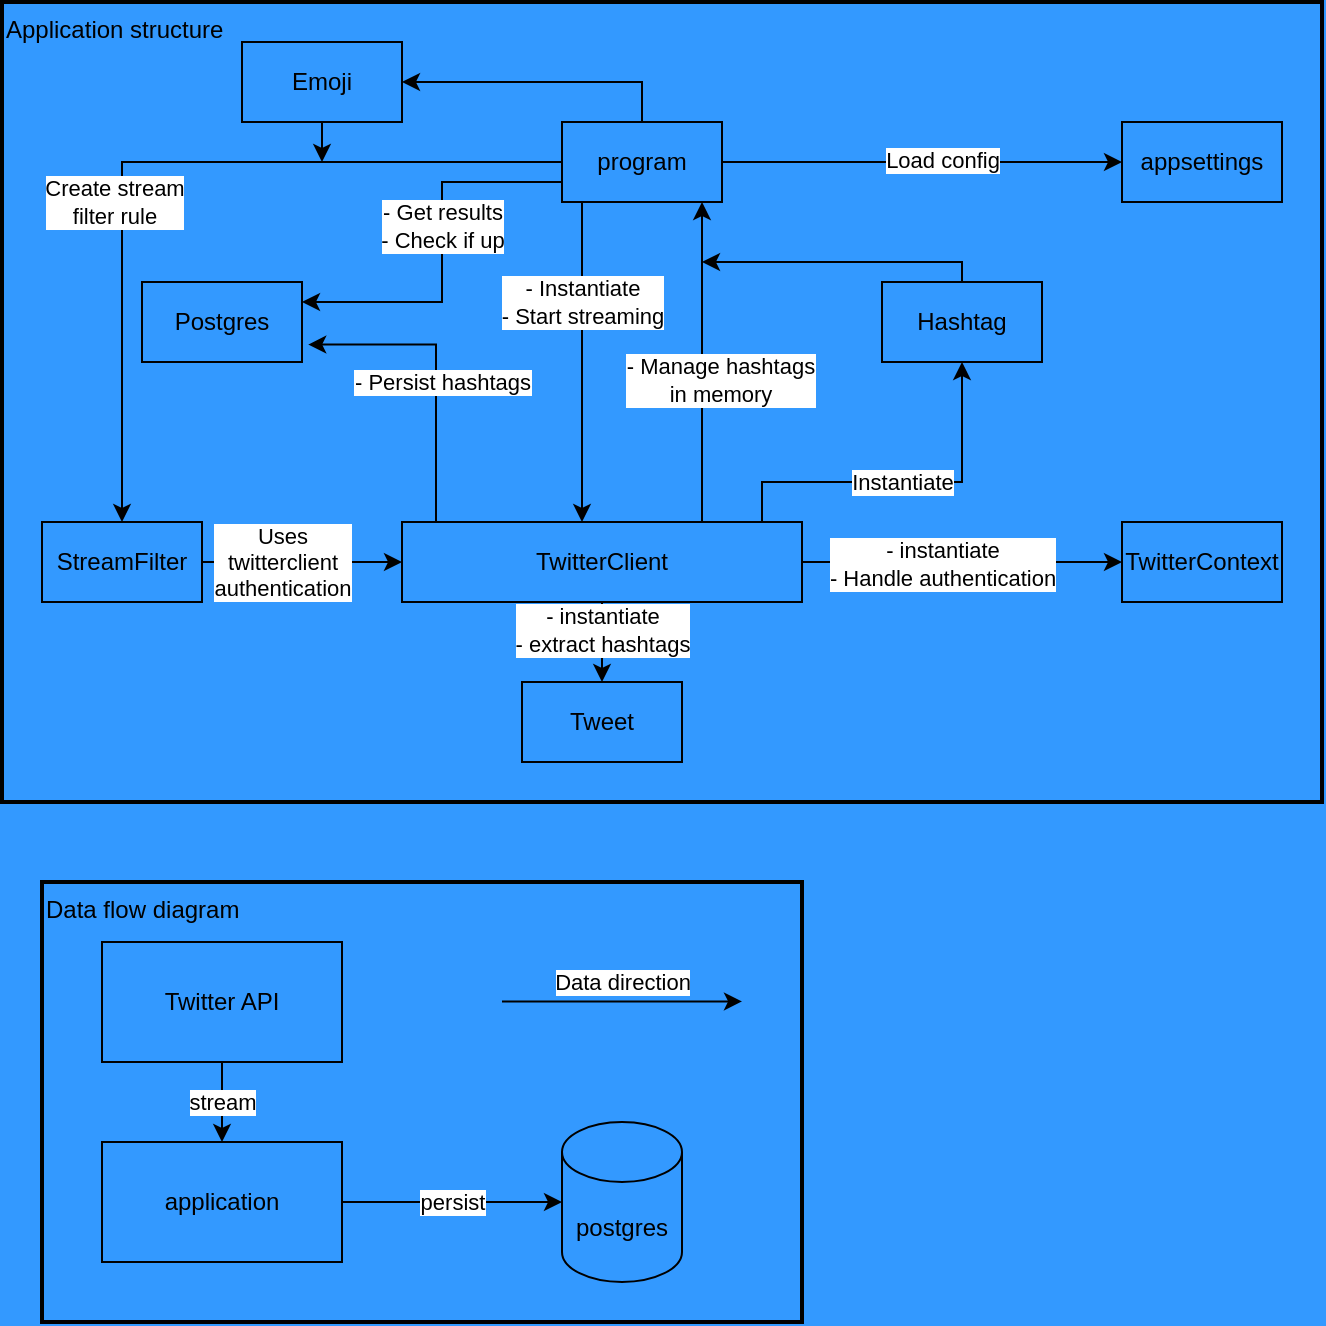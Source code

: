 <mxfile version="14.2.4" type="embed">
    <diagram id="B3LtPdXln3Mm3sqRZGOn" name="Page-1">
        <mxGraphModel dx="1928" dy="750" grid="1" gridSize="10" guides="1" tooltips="1" connect="1" arrows="1" fold="1" page="1" pageScale="1" pageWidth="827" pageHeight="1169" background="#3399FF" math="0" shadow="0">
            <root>
                <mxCell id="0"/>
                <mxCell id="1" parent="0"/>
                <mxCell id="TtvzDJQFdUPKZSvWziJc-46" value="&lt;div&gt;Application structure&lt;br&gt;&lt;/div&gt;" style="rounded=0;whiteSpace=wrap;html=1;fillColor=none;align=left;verticalAlign=top;strokeWidth=2;" parent="1" vertex="1">
                    <mxGeometry y="60" width="660" height="400" as="geometry"/>
                </mxCell>
                <mxCell id="TtvzDJQFdUPKZSvWziJc-8" value="Data flow diagram" style="rounded=0;whiteSpace=wrap;html=1;fillColor=none;verticalAlign=top;align=left;strokeWidth=2;" parent="1" vertex="1">
                    <mxGeometry x="20" y="500" width="380" height="220" as="geometry"/>
                </mxCell>
                <mxCell id="TtvzDJQFdUPKZSvWziJc-5" value="stream" style="edgeStyle=orthogonalEdgeStyle;rounded=0;orthogonalLoop=1;jettySize=auto;html=1;entryX=0.5;entryY=0;entryDx=0;entryDy=0;" parent="1" source="TtvzDJQFdUPKZSvWziJc-1" target="TtvzDJQFdUPKZSvWziJc-2" edge="1">
                    <mxGeometry relative="1" as="geometry"/>
                </mxCell>
                <mxCell id="TtvzDJQFdUPKZSvWziJc-1" value="Twitter API" style="rounded=0;whiteSpace=wrap;html=1;fillColor=none;" parent="1" vertex="1">
                    <mxGeometry x="50" y="530" width="120" height="60" as="geometry"/>
                </mxCell>
                <mxCell id="TtvzDJQFdUPKZSvWziJc-6" value="persist" style="edgeStyle=orthogonalEdgeStyle;rounded=0;orthogonalLoop=1;jettySize=auto;html=1;entryX=0;entryY=0.5;entryDx=0;entryDy=0;entryPerimeter=0;" parent="1" source="TtvzDJQFdUPKZSvWziJc-2" target="TtvzDJQFdUPKZSvWziJc-10" edge="1">
                    <mxGeometry relative="1" as="geometry">
                        <mxPoint x="250" y="680" as="targetPoint"/>
                    </mxGeometry>
                </mxCell>
                <mxCell id="TtvzDJQFdUPKZSvWziJc-2" value="application" style="rounded=0;whiteSpace=wrap;html=1;fillColor=none;" parent="1" vertex="1">
                    <mxGeometry x="50" y="630" width="120" height="60" as="geometry"/>
                </mxCell>
                <mxCell id="TtvzDJQFdUPKZSvWziJc-7" value="Data direction" style="endArrow=classic;html=1;" parent="1" edge="1">
                    <mxGeometry y="10" width="50" height="50" relative="1" as="geometry">
                        <mxPoint x="250" y="559.71" as="sourcePoint"/>
                        <mxPoint x="370" y="559.71" as="targetPoint"/>
                        <mxPoint as="offset"/>
                    </mxGeometry>
                </mxCell>
                <mxCell id="TtvzDJQFdUPKZSvWziJc-19" value="" style="edgeStyle=orthogonalEdgeStyle;rounded=0;orthogonalLoop=1;jettySize=auto;html=1;entryX=0;entryY=0.5;entryDx=0;entryDy=0;" parent="1" source="TtvzDJQFdUPKZSvWziJc-9" target="TtvzDJQFdUPKZSvWziJc-11" edge="1">
                    <mxGeometry relative="1" as="geometry"/>
                </mxCell>
                <mxCell id="TtvzDJQFdUPKZSvWziJc-29" value="Load config" style="edgeLabel;html=1;align=center;verticalAlign=middle;resizable=0;points=[];" parent="TtvzDJQFdUPKZSvWziJc-19" vertex="1" connectable="0">
                    <mxGeometry x="0.094" y="1" relative="1" as="geometry">
                        <mxPoint as="offset"/>
                    </mxGeometry>
                </mxCell>
                <mxCell id="TtvzDJQFdUPKZSvWziJc-20" value="&lt;div&gt;- Instantiate&lt;/div&gt;&lt;div&gt;- Start streaming&lt;br&gt;&lt;/div&gt;" style="edgeStyle=orthogonalEdgeStyle;rounded=0;orthogonalLoop=1;jettySize=auto;html=1;" parent="1" source="TtvzDJQFdUPKZSvWziJc-9" edge="1">
                    <mxGeometry x="-0.375" relative="1" as="geometry">
                        <mxPoint x="290" y="320" as="targetPoint"/>
                        <Array as="points">
                            <mxPoint x="290" y="320"/>
                        </Array>
                        <mxPoint as="offset"/>
                    </mxGeometry>
                </mxCell>
                <mxCell id="TtvzDJQFdUPKZSvWziJc-22" style="edgeStyle=orthogonalEdgeStyle;rounded=0;orthogonalLoop=1;jettySize=auto;html=1;entryX=0.5;entryY=0;entryDx=0;entryDy=0;" parent="1" source="TtvzDJQFdUPKZSvWziJc-9" target="TtvzDJQFdUPKZSvWziJc-15" edge="1">
                    <mxGeometry relative="1" as="geometry"/>
                </mxCell>
                <mxCell id="TtvzDJQFdUPKZSvWziJc-30" value="&lt;div&gt;Create stream&lt;/div&gt;&lt;div&gt;filter rule&lt;br&gt;&lt;/div&gt;" style="edgeLabel;html=1;align=center;verticalAlign=middle;resizable=0;points=[];" parent="TtvzDJQFdUPKZSvWziJc-22" vertex="1" connectable="0">
                    <mxGeometry x="-0.083" y="-1" relative="1" as="geometry">
                        <mxPoint x="-40.67" y="21" as="offset"/>
                    </mxGeometry>
                </mxCell>
                <mxCell id="TtvzDJQFdUPKZSvWziJc-37" value="- Get results&lt;br&gt;- Check if up" style="edgeStyle=orthogonalEdgeStyle;rounded=0;orthogonalLoop=1;jettySize=auto;html=1;entryX=1;entryY=0.25;entryDx=0;entryDy=0;" parent="1" source="TtvzDJQFdUPKZSvWziJc-9" target="TtvzDJQFdUPKZSvWziJc-18" edge="1">
                    <mxGeometry x="-0.143" relative="1" as="geometry">
                        <Array as="points">
                            <mxPoint x="220" y="150"/>
                            <mxPoint x="220" y="210"/>
                        </Array>
                        <mxPoint as="offset"/>
                    </mxGeometry>
                </mxCell>
                <mxCell id="TtvzDJQFdUPKZSvWziJc-45" style="edgeStyle=orthogonalEdgeStyle;rounded=0;orthogonalLoop=1;jettySize=auto;html=1;exitX=0.5;exitY=0;exitDx=0;exitDy=0;entryX=1;entryY=0.5;entryDx=0;entryDy=0;" parent="1" source="TtvzDJQFdUPKZSvWziJc-9" target="TtvzDJQFdUPKZSvWziJc-12" edge="1">
                    <mxGeometry relative="1" as="geometry"/>
                </mxCell>
                <mxCell id="TtvzDJQFdUPKZSvWziJc-9" value="program" style="rounded=0;whiteSpace=wrap;html=1;fillColor=none;" parent="1" vertex="1">
                    <mxGeometry x="280" y="120" width="80" height="40" as="geometry"/>
                </mxCell>
                <mxCell id="TtvzDJQFdUPKZSvWziJc-10" value="postgres" style="shape=cylinder3;whiteSpace=wrap;html=1;boundedLbl=1;backgroundOutline=1;size=15;fillColor=none;" parent="1" vertex="1">
                    <mxGeometry x="280" y="620" width="60" height="80" as="geometry"/>
                </mxCell>
                <mxCell id="TtvzDJQFdUPKZSvWziJc-11" value="appsettings" style="rounded=0;whiteSpace=wrap;html=1;fillColor=none;" parent="1" vertex="1">
                    <mxGeometry x="560" y="120" width="80" height="40" as="geometry"/>
                </mxCell>
                <mxCell id="TtvzDJQFdUPKZSvWziJc-32" style="edgeStyle=orthogonalEdgeStyle;rounded=0;orthogonalLoop=1;jettySize=auto;html=1;" parent="1" source="TtvzDJQFdUPKZSvWziJc-12" edge="1">
                    <mxGeometry relative="1" as="geometry">
                        <mxPoint x="160" y="140" as="targetPoint"/>
                    </mxGeometry>
                </mxCell>
                <mxCell id="TtvzDJQFdUPKZSvWziJc-12" value="Emoji" style="rounded=0;whiteSpace=wrap;html=1;fillColor=none;" parent="1" vertex="1">
                    <mxGeometry x="120" y="80" width="80" height="40" as="geometry"/>
                </mxCell>
                <mxCell id="TtvzDJQFdUPKZSvWziJc-14" value="Tweet" style="rounded=0;whiteSpace=wrap;html=1;fillColor=none;" parent="1" vertex="1">
                    <mxGeometry x="260" y="400" width="80" height="40" as="geometry"/>
                </mxCell>
                <mxCell id="TtvzDJQFdUPKZSvWziJc-23" style="edgeStyle=orthogonalEdgeStyle;rounded=0;orthogonalLoop=1;jettySize=auto;html=1;entryX=0;entryY=0.5;entryDx=0;entryDy=0;" parent="1" source="TtvzDJQFdUPKZSvWziJc-15" target="TtvzDJQFdUPKZSvWziJc-16" edge="1">
                    <mxGeometry relative="1" as="geometry"/>
                </mxCell>
                <mxCell id="TtvzDJQFdUPKZSvWziJc-33" value="&lt;div&gt;Uses&lt;/div&gt;&lt;div&gt;twitterclient&lt;/div&gt;&lt;div&gt;authentication&lt;br&gt;&lt;/div&gt;" style="edgeLabel;html=1;align=center;verticalAlign=middle;resizable=0;points=[];" parent="TtvzDJQFdUPKZSvWziJc-23" vertex="1" connectable="0">
                    <mxGeometry x="-0.297" y="1" relative="1" as="geometry">
                        <mxPoint x="4.57" y="1" as="offset"/>
                    </mxGeometry>
                </mxCell>
                <mxCell id="TtvzDJQFdUPKZSvWziJc-15" value="StreamFilter" style="rounded=0;whiteSpace=wrap;html=1;fillColor=none;" parent="1" vertex="1">
                    <mxGeometry x="20" y="320" width="80" height="40" as="geometry"/>
                </mxCell>
                <mxCell id="TtvzDJQFdUPKZSvWziJc-21" style="edgeStyle=orthogonalEdgeStyle;rounded=0;orthogonalLoop=1;jettySize=auto;html=1;entryX=0;entryY=0.5;entryDx=0;entryDy=0;" parent="1" source="TtvzDJQFdUPKZSvWziJc-16" target="TtvzDJQFdUPKZSvWziJc-17" edge="1">
                    <mxGeometry relative="1" as="geometry"/>
                </mxCell>
                <mxCell id="TtvzDJQFdUPKZSvWziJc-34" value="&lt;div&gt;- instantiate&lt;/div&gt;&lt;div&gt;- Handle authentication&lt;br&gt;&lt;/div&gt;" style="edgeLabel;html=1;align=center;verticalAlign=middle;resizable=0;points=[];" parent="TtvzDJQFdUPKZSvWziJc-21" vertex="1" connectable="0">
                    <mxGeometry x="-0.249" y="-1" relative="1" as="geometry">
                        <mxPoint x="10" as="offset"/>
                    </mxGeometry>
                </mxCell>
                <mxCell id="TtvzDJQFdUPKZSvWziJc-28" style="edgeStyle=orthogonalEdgeStyle;rounded=0;orthogonalLoop=1;jettySize=auto;html=1;exitX=0.085;exitY=-0.004;exitDx=0;exitDy=0;exitPerimeter=0;entryX=1.039;entryY=0.782;entryDx=0;entryDy=0;entryPerimeter=0;" parent="1" source="TtvzDJQFdUPKZSvWziJc-16" target="TtvzDJQFdUPKZSvWziJc-18" edge="1">
                    <mxGeometry relative="1" as="geometry">
                        <mxPoint x="230" y="270" as="targetPoint"/>
                        <Array as="points">
                            <mxPoint x="217" y="231"/>
                        </Array>
                    </mxGeometry>
                </mxCell>
                <mxCell id="TtvzDJQFdUPKZSvWziJc-35" value="&lt;div&gt;- Persist hashtags&lt;/div&gt;" style="edgeLabel;html=1;align=center;verticalAlign=middle;resizable=0;points=[];" parent="TtvzDJQFdUPKZSvWziJc-28" vertex="1" connectable="0">
                    <mxGeometry x="-0.194" relative="1" as="geometry">
                        <mxPoint x="3" y="-8.41" as="offset"/>
                    </mxGeometry>
                </mxCell>
                <mxCell id="TtvzDJQFdUPKZSvWziJc-38" style="edgeStyle=orthogonalEdgeStyle;rounded=0;orthogonalLoop=1;jettySize=auto;html=1;" parent="1" source="TtvzDJQFdUPKZSvWziJc-16" edge="1">
                    <mxGeometry relative="1" as="geometry">
                        <mxPoint x="350" y="160" as="targetPoint"/>
                        <Array as="points">
                            <mxPoint x="350" y="160"/>
                        </Array>
                    </mxGeometry>
                </mxCell>
                <mxCell id="TtvzDJQFdUPKZSvWziJc-39" value="&lt;div&gt;- Manage hashtags&lt;/div&gt;&lt;div&gt;in memory&lt;br&gt;&lt;/div&gt;" style="edgeLabel;html=1;align=center;verticalAlign=middle;resizable=0;points=[];" parent="TtvzDJQFdUPKZSvWziJc-38" vertex="1" connectable="0">
                    <mxGeometry x="0.181" y="1" relative="1" as="geometry">
                        <mxPoint x="9.31" y="23.03" as="offset"/>
                    </mxGeometry>
                </mxCell>
                <mxCell id="TtvzDJQFdUPKZSvWziJc-40" style="edgeStyle=orthogonalEdgeStyle;rounded=0;orthogonalLoop=1;jettySize=auto;html=1;entryX=0.5;entryY=0;entryDx=0;entryDy=0;" parent="1" source="TtvzDJQFdUPKZSvWziJc-16" target="TtvzDJQFdUPKZSvWziJc-14" edge="1">
                    <mxGeometry relative="1" as="geometry"/>
                </mxCell>
                <mxCell id="TtvzDJQFdUPKZSvWziJc-41" value="&lt;div&gt;- instantiate&lt;/div&gt;&lt;div&gt;- extract hashtags&lt;br&gt;&lt;/div&gt;" style="edgeLabel;html=1;align=center;verticalAlign=middle;resizable=0;points=[];" parent="TtvzDJQFdUPKZSvWziJc-40" vertex="1" connectable="0">
                    <mxGeometry x="-0.293" relative="1" as="geometry">
                        <mxPoint as="offset"/>
                    </mxGeometry>
                </mxCell>
                <mxCell id="TtvzDJQFdUPKZSvWziJc-43" value="Instantiate" style="edgeStyle=orthogonalEdgeStyle;rounded=0;orthogonalLoop=1;jettySize=auto;html=1;entryX=0.5;entryY=1;entryDx=0;entryDy=0;exitX=0.9;exitY=0;exitDx=0;exitDy=0;exitPerimeter=0;" parent="1" source="TtvzDJQFdUPKZSvWziJc-16" target="TtvzDJQFdUPKZSvWziJc-42" edge="1">
                    <mxGeometry relative="1" as="geometry">
                        <Array as="points">
                            <mxPoint x="380" y="300"/>
                            <mxPoint x="480" y="300"/>
                        </Array>
                    </mxGeometry>
                </mxCell>
                <mxCell id="TtvzDJQFdUPKZSvWziJc-16" value="TwitterClient" style="rounded=0;whiteSpace=wrap;html=1;fillColor=none;" parent="1" vertex="1">
                    <mxGeometry x="200" y="320" width="200" height="40" as="geometry"/>
                </mxCell>
                <mxCell id="TtvzDJQFdUPKZSvWziJc-17" value="TwitterContext" style="rounded=0;whiteSpace=wrap;html=1;fillColor=none;" parent="1" vertex="1">
                    <mxGeometry x="560" y="320" width="80" height="40" as="geometry"/>
                </mxCell>
                <mxCell id="TtvzDJQFdUPKZSvWziJc-18" value="Postgres" style="rounded=0;whiteSpace=wrap;html=1;fillColor=none;" parent="1" vertex="1">
                    <mxGeometry x="70" y="200" width="80" height="40" as="geometry"/>
                </mxCell>
                <mxCell id="TtvzDJQFdUPKZSvWziJc-44" style="edgeStyle=orthogonalEdgeStyle;rounded=0;orthogonalLoop=1;jettySize=auto;html=1;exitX=0.5;exitY=0;exitDx=0;exitDy=0;" parent="1" source="TtvzDJQFdUPKZSvWziJc-42" edge="1">
                    <mxGeometry relative="1" as="geometry">
                        <mxPoint x="350" y="190" as="targetPoint"/>
                        <Array as="points">
                            <mxPoint x="480" y="190"/>
                            <mxPoint x="350" y="190"/>
                        </Array>
                    </mxGeometry>
                </mxCell>
                <mxCell id="TtvzDJQFdUPKZSvWziJc-42" value="Hashtag" style="rounded=0;whiteSpace=wrap;html=1;fillColor=none;" parent="1" vertex="1">
                    <mxGeometry x="440" y="200" width="80" height="40" as="geometry"/>
                </mxCell>
            </root>
        </mxGraphModel>
    </diagram>
</mxfile>